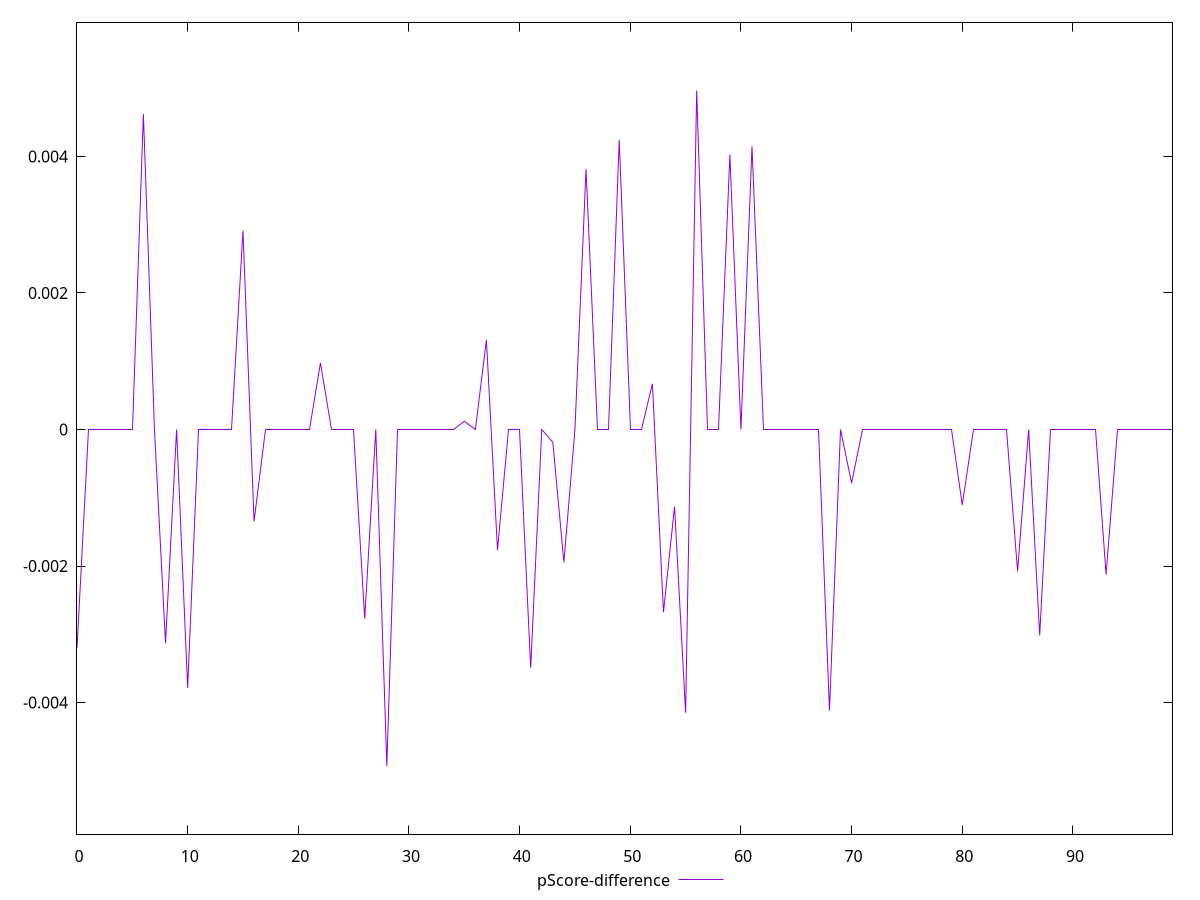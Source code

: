 reset

$pScoreDifference <<EOF
0 -0.003202499945958448
1 0
2 0
3 0
4 0
5 0
6 0.004619166453679435
7 0
8 -0.0031308333079019812
9 0
10 -0.0037841665744781094
11 0
12 0
13 0
14 0
15 0.0029116662343342536
16 -0.0013441669940948975
17 0
18 0
19 0
20 0
21 0
22 0.0009749996662139493
23 0
24 0
25 0
26 -0.002769999901453657
27 0
28 -0.004926666418711312
29 0
30 0
31 0
32 0
33 0
34 0
35 0.00012083331743872883
36 0
37 0.0013124998410543043
38 -0.0017650000254313403
39 0
40 0
41 -0.0034916667143504165
42 0
43 -0.00018749992052713438
44 -0.0019458333651224402
45 0
46 0.003817500273386565
47 0
48 0
49 0.004239999850590981
50 0
51 0
52 0.0006699999173481741
53 -0.002674167156219487
54 -0.0011291666825612445
55 -0.004148333470026633
56 0.004964166482289589
57 0
58 0
59 0.00402749975522354
60 0
61 0.00414833307266238
62 0
63 0
64 0
65 0
66 0
67 0
68 -0.004117500384648642
69 0
70 -0.0007866664727529393
71 0
72 0
73 0
74 0
75 0
76 0
77 0
78 0
79 0
80 -0.001104999780654925
81 0
82 0
83 0
84 0
85 -0.0020766667524974025
86 0
87 -0.0030158332983653002
88 0
89 0
90 0
91 0
92 0
93 -0.002125000158945789
94 0
95 0
96 0
97 0
98 0
99 0
EOF

set key outside below
set xrange [0:99]
set yrange [-0.005926666418711312:0.005964166482289589]
set trange [-0.005926666418711312:0.005964166482289589]
set terminal svg size 640, 500 enhanced background rgb 'white'
set output "report_00026_2021-02-22T21:38:55.199Z/uses-rel-preconnect/samples/pages+cached+noadtech/pScore-difference/values.svg"

plot $pScoreDifference title "pScore-difference" with line

reset
